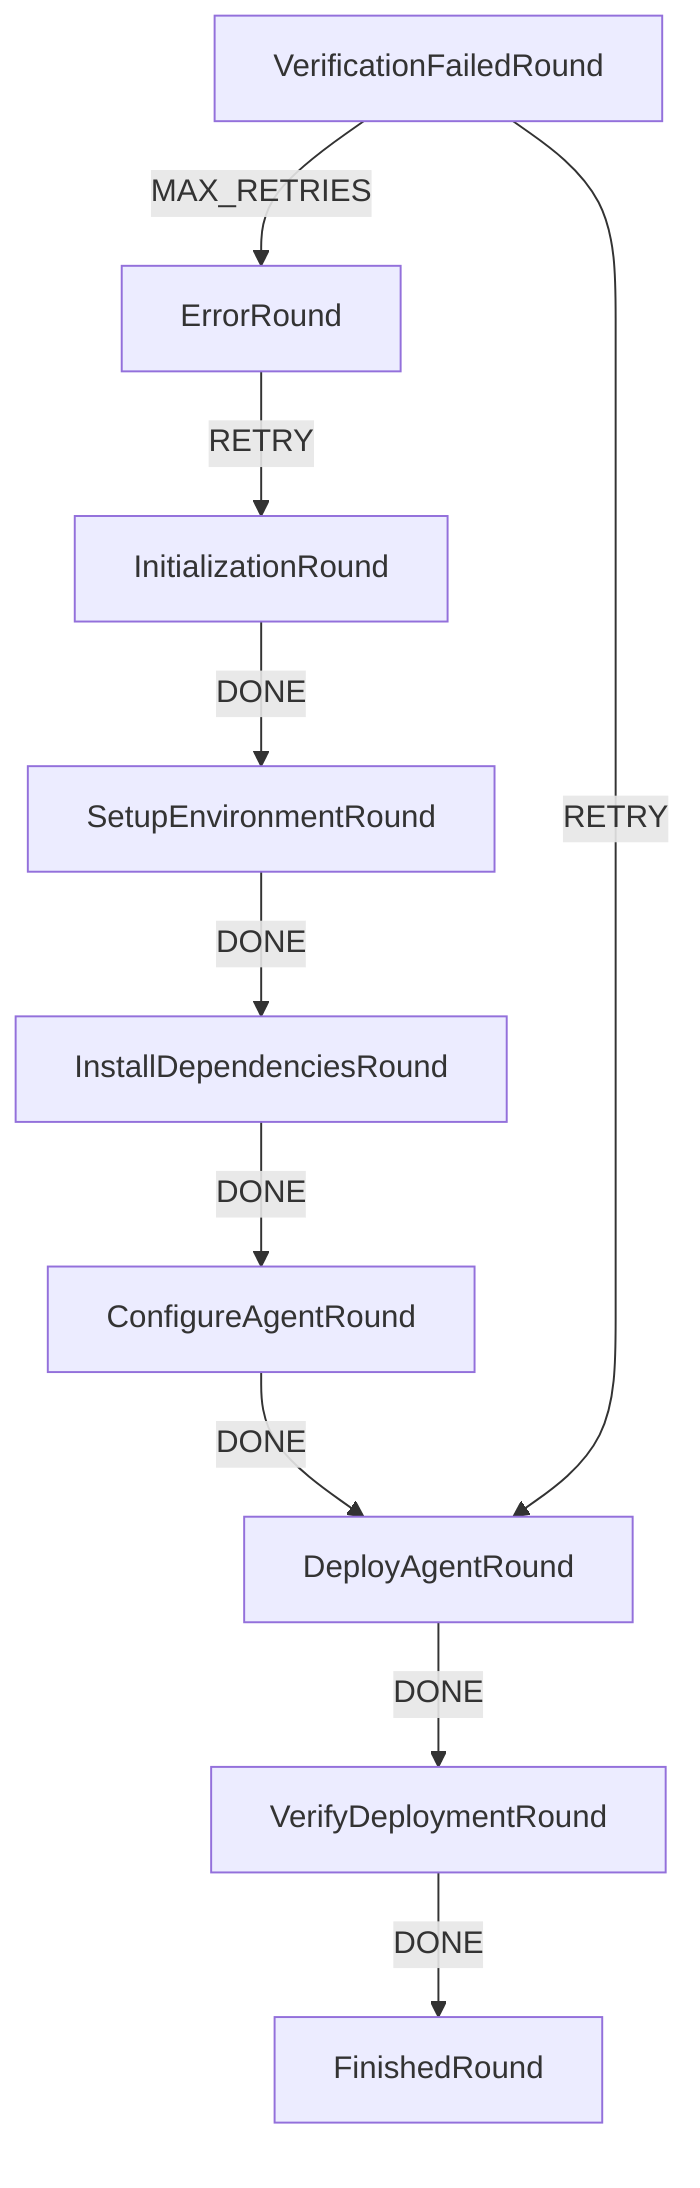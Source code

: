 graph TD
  VerificationFailedRound
  VerifyDeploymentRound
  ErrorRound
  DeployAgentRound
  InitializationRound
  SetupEnvironmentRound
  InstallDependenciesRound
  VerificationFailedRound
  ConfigureAgentRound
  FinishedRound
  InitializationRound -->|DONE| SetupEnvironmentRound
  SetupEnvironmentRound -->|DONE| InstallDependenciesRound
  InstallDependenciesRound -->|DONE| ConfigureAgentRound
  ConfigureAgentRound -->|DONE| DeployAgentRound
  DeployAgentRound -->|DONE| VerifyDeploymentRound
  VerifyDeploymentRound -->|DONE| FinishedRound
  VerificationFailedRound -->|RETRY| DeployAgentRound
  VerificationFailedRound -->|MAX_RETRIES| ErrorRound
  ErrorRound -->|RETRY| InitializationRound